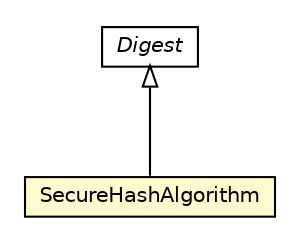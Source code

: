 #!/usr/local/bin/dot
#
# Class diagram 
# Generated by UMLGraph version R5_6-24-gf6e263 (http://www.umlgraph.org/)
#

digraph G {
	edge [fontname="Helvetica",fontsize=10,labelfontname="Helvetica",labelfontsize=10];
	node [fontname="Helvetica",fontsize=10,shape=plaintext];
	nodesep=0.25;
	ranksep=0.5;
	// org.universAAL.ontology.cryptographic.Digest
	c331848 [label=<<table title="org.universAAL.ontology.cryptographic.Digest" border="0" cellborder="1" cellspacing="0" cellpadding="2" port="p" href="../Digest.html">
		<tr><td><table border="0" cellspacing="0" cellpadding="1">
<tr><td align="center" balign="center"><font face="Helvetica-Oblique"> Digest </font></td></tr>
		</table></td></tr>
		</table>>, URL="../Digest.html", fontname="Helvetica", fontcolor="black", fontsize=10.0];
	// org.universAAL.ontology.cryptographic.digest.SecureHashAlgorithm
	c331853 [label=<<table title="org.universAAL.ontology.cryptographic.digest.SecureHashAlgorithm" border="0" cellborder="1" cellspacing="0" cellpadding="2" port="p" bgcolor="lemonChiffon" href="./SecureHashAlgorithm.html">
		<tr><td><table border="0" cellspacing="0" cellpadding="1">
<tr><td align="center" balign="center"> SecureHashAlgorithm </td></tr>
		</table></td></tr>
		</table>>, URL="./SecureHashAlgorithm.html", fontname="Helvetica", fontcolor="black", fontsize=10.0];
	//org.universAAL.ontology.cryptographic.digest.SecureHashAlgorithm extends org.universAAL.ontology.cryptographic.Digest
	c331848:p -> c331853:p [dir=back,arrowtail=empty];
}

